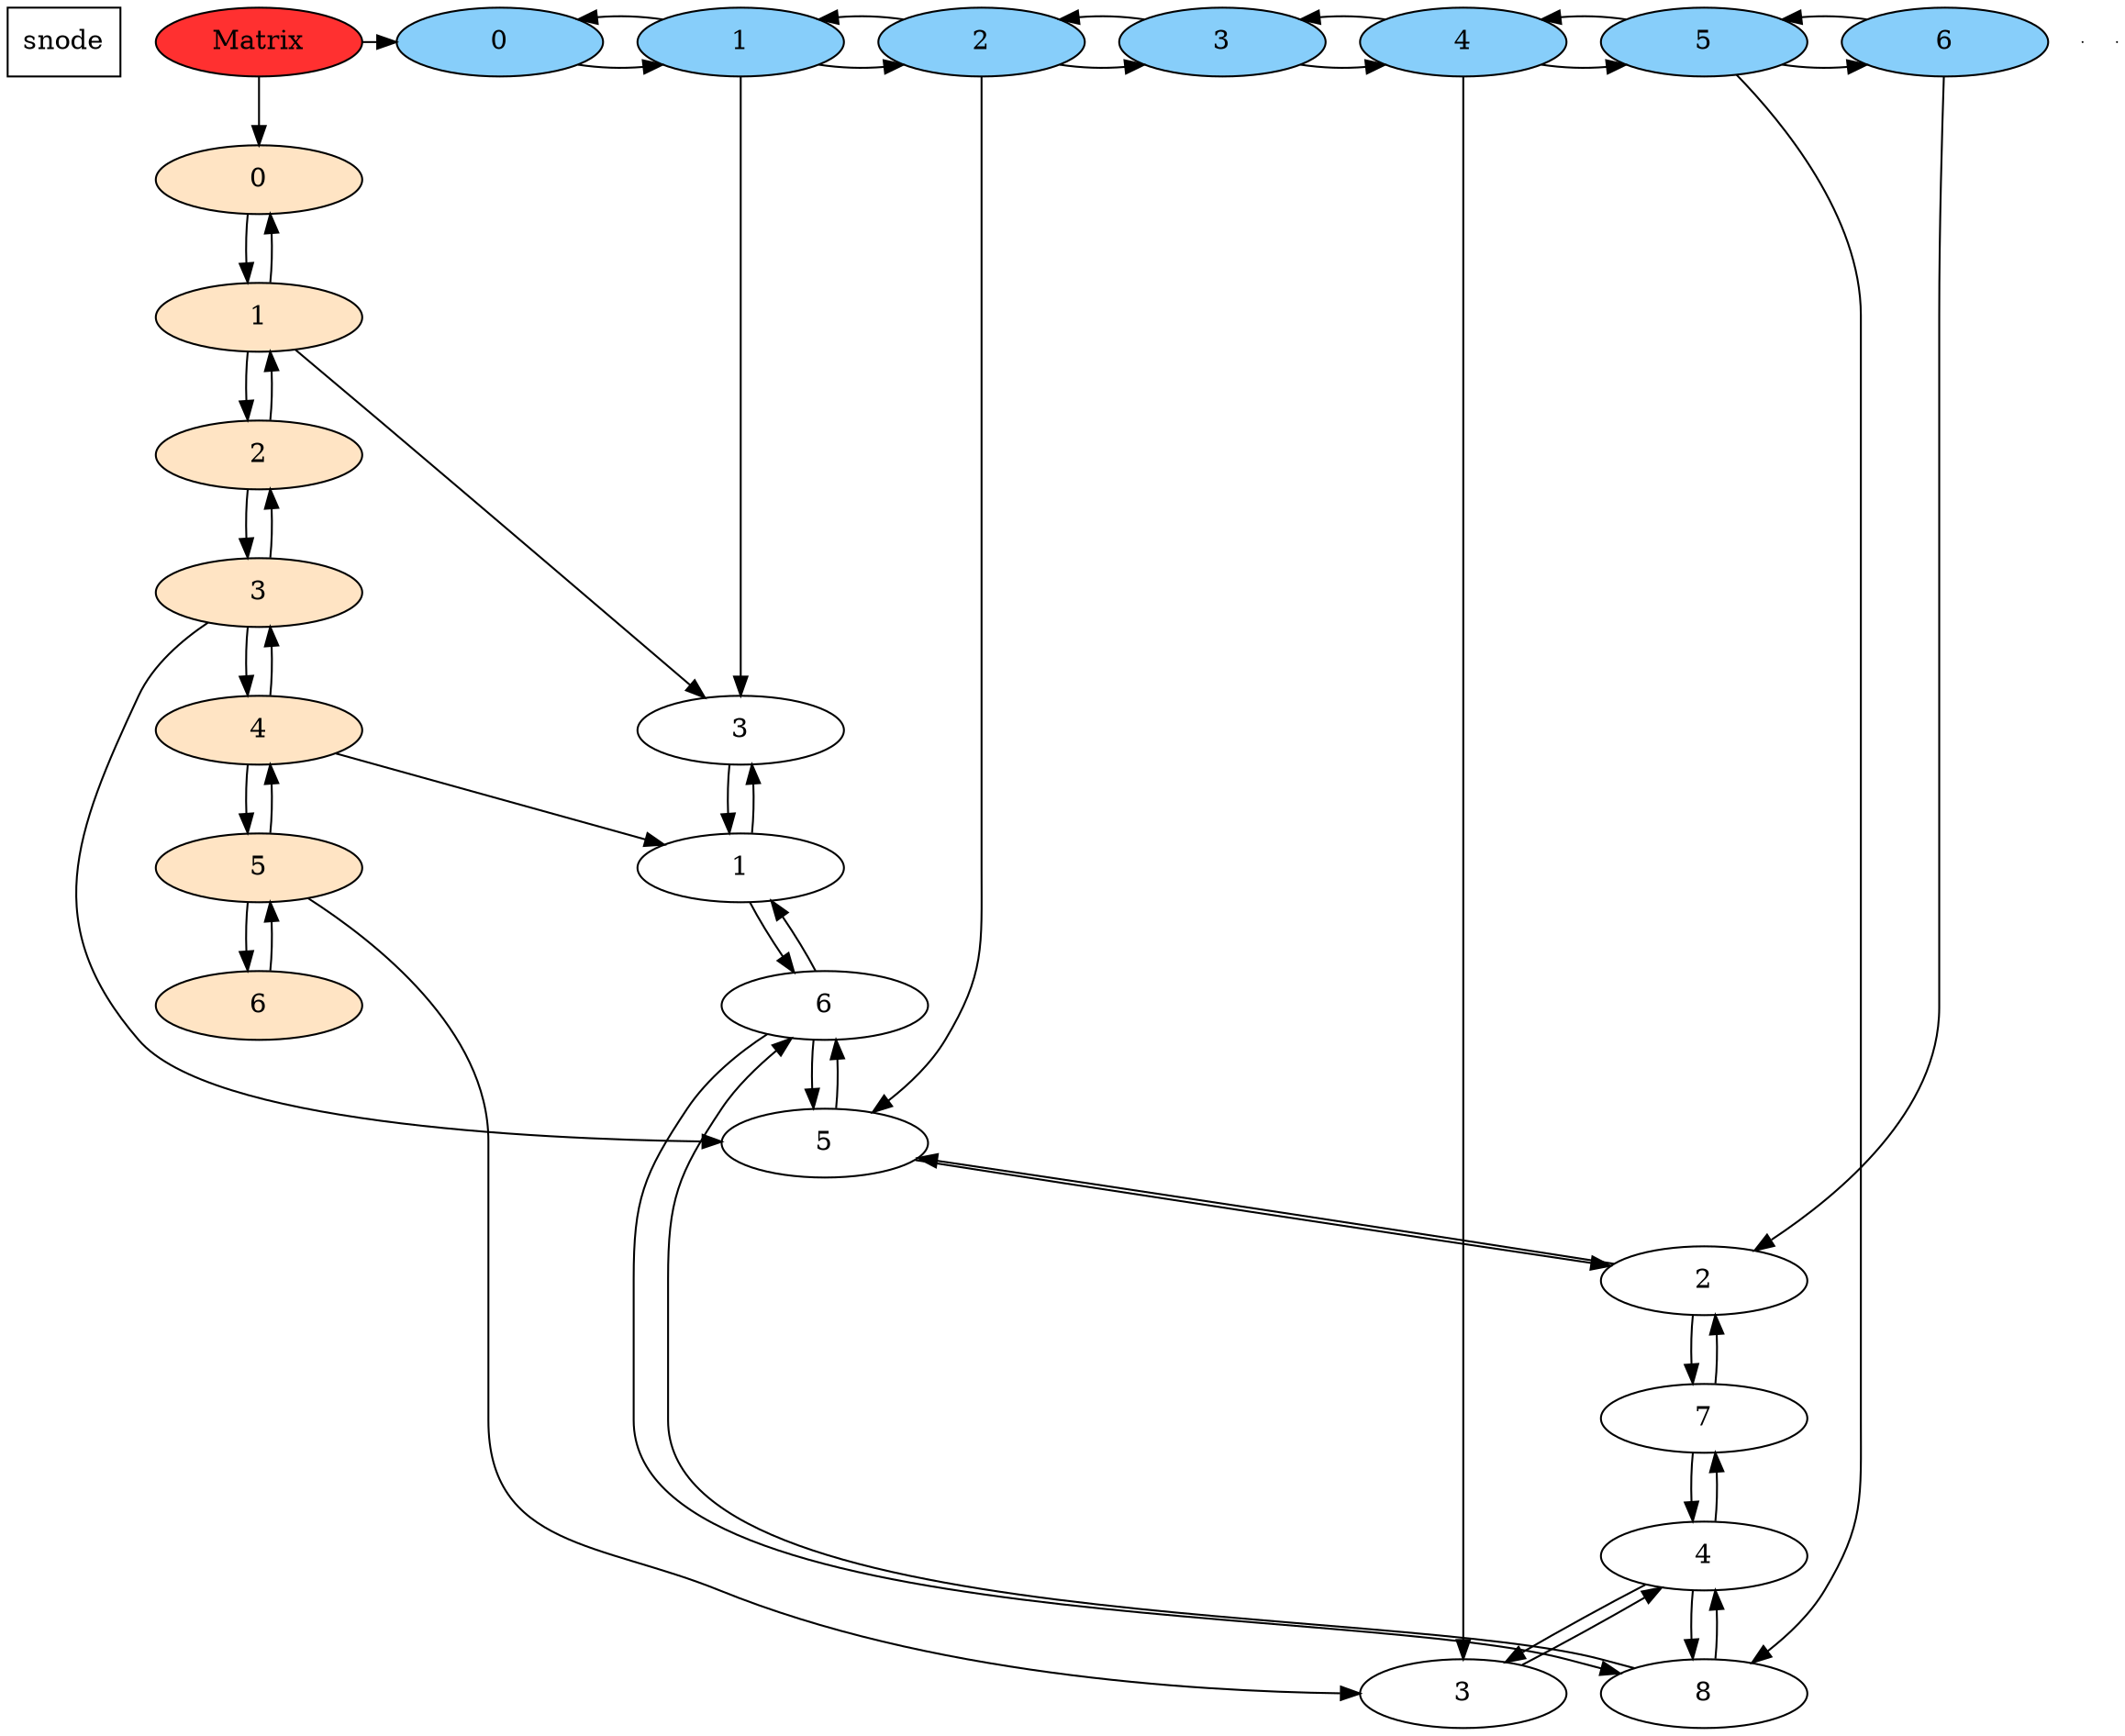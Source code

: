 digraph Sparce_Matrix { 
	snode [shape=box]
	Mt[ label = "Matrix", width = 1.5, style = filled, fillcolor = firebrick1, group = 1 ];
	e0[ shape = point, width = 0 ];
	e1[ shape = point, width = 0 ];	U0 [label = "0" width = 1.5 style = filled, fillcolor = bisque1, group = 1 ];
	U1 [label = "1" width = 1.5 style = filled, fillcolor = bisque1, group = 1 ];
	U2 [label = "2" width = 1.5 style = filled, fillcolor = bisque1, group = 1 ];
	U3 [label = "3" width = 1.5 style = filled, fillcolor = bisque1, group = 1 ];
	U4 [label = "4" width = 1.5 style = filled, fillcolor = bisque1, group = 1 ];
	U5 [label = "5" width = 1.5 style = filled, fillcolor = bisque1, group = 1 ];
	U6 [label = "6" width = 1.5 style = filled, fillcolor = bisque1, group = 1 ];
	U0 -> U1
	U1 -> U0
	U1 -> U2
	U2 -> U1
	U2 -> U3
	U3 -> U2
	U3 -> U4
	U4 -> U3
	U4 -> U5
	U5 -> U4
	U5 -> U6
	U6 -> U5
	A0 [label = "0"   width = 1.5 style = filled, fillcolor = lightskyblue, group = 2 ];
	A1 [label = "1"   width = 1.5 style = filled, fillcolor = lightskyblue, group = 3 ];
	A2 [label = "2"   width = 1.5 style = filled, fillcolor = lightskyblue, group = 4 ];
	A3 [label = "3"   width = 1.5 style = filled, fillcolor = lightskyblue, group = 5 ];
	A4 [label = "4"   width = 1.5 style = filled, fillcolor = lightskyblue, group = 6 ];
	A5 [label = "5"   width = 1.5 style = filled, fillcolor = lightskyblue, group = 7 ];
	A6 [label = "6"   width = 1.5 style = filled, fillcolor = lightskyblue, group = 8 ];
	A0 -> A1
	A1 -> A0
	A1 -> A2
	A2 -> A1
	A2 -> A3
	A3 -> A2
	A3 -> A4
	A4 -> A3
	A4 -> A5
	A5 -> A4
	A5 -> A6
	A6 -> A5

	Mt -> U0;
	Mt -> A0;
	{ rank = same; Mt;A0; A1; A2; A3; A4; A5; A6; }
	N1_L1[label = "3" width = 1.5, group = 3 ];
	N2_L3[label = "5" width = 1.5, group = 4 ];
	N6_L3[label = "2" width = 1.5, group = 8 ];
	N1_L4[label = "1" width = 1.5, group = 3 ];
	N2_L4[label = "6" width = 1.5, group = 4 ];
	N5_L4[label = "8" width = 1.5, group = 7 ];
	N4_L5[label = "3" width = 1.5, group = 6 ];
	N5_L5[label = "4" width = 1.5, group = 7 ];
	N6_L5[label = "7" width = 1.5, group = 8 ];
	A1 -> N1_L1
	U1 -> N1_L1
	A2 -> N2_L3
	U3 -> N2_L3
	A6 -> N6_L3
	N6_L3 -> N2_L3
	N2_L3 -> N6_L3
	N1_L4 -> N1_L1
	N1_L1 -> N1_L4
	U4 -> N1_L4
	N2_L4 -> N2_L3
	N2_L3 -> N2_L4
	N2_L4 -> N1_L4
	N1_L4 -> N2_L4
	A5 -> N5_L4
	N5_L4 -> N2_L4
	N2_L4 -> N5_L4
	A4 -> N4_L5
	U5 -> N4_L5
	N5_L5 -> N5_L4
	N5_L4 -> N5_L5
	N5_L5 -> N4_L5
	N4_L5 -> N5_L5
	N6_L5 -> N6_L3
	N6_L3 -> N6_L5
	N6_L5 -> N5_L5
	N5_L5 -> N6_L5

}